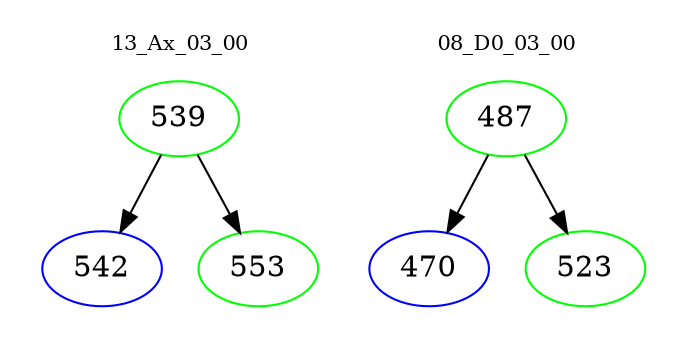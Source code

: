 digraph{
subgraph cluster_0 {
color = white
label = "13_Ax_03_00";
fontsize=10;
T0_539 [label="539", color="green"]
T0_539 -> T0_542 [color="black"]
T0_542 [label="542", color="blue"]
T0_539 -> T0_553 [color="black"]
T0_553 [label="553", color="green"]
}
subgraph cluster_1 {
color = white
label = "08_D0_03_00";
fontsize=10;
T1_487 [label="487", color="green"]
T1_487 -> T1_470 [color="black"]
T1_470 [label="470", color="blue"]
T1_487 -> T1_523 [color="black"]
T1_523 [label="523", color="green"]
}
}

